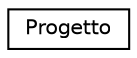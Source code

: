 digraph "Graphical Class Hierarchy"
{
 // LATEX_PDF_SIZE
  edge [fontname="Helvetica",fontsize="10",labelfontname="Helvetica",labelfontsize="10"];
  node [fontname="Helvetica",fontsize="10",shape=record];
  rankdir="LR";
  Node0 [label="Progetto",height=0.2,width=0.4,color="black", fillcolor="white", style="filled",URL="$class_progetto.html",tooltip="classe per la rappresentazione di un progetto"];
}
